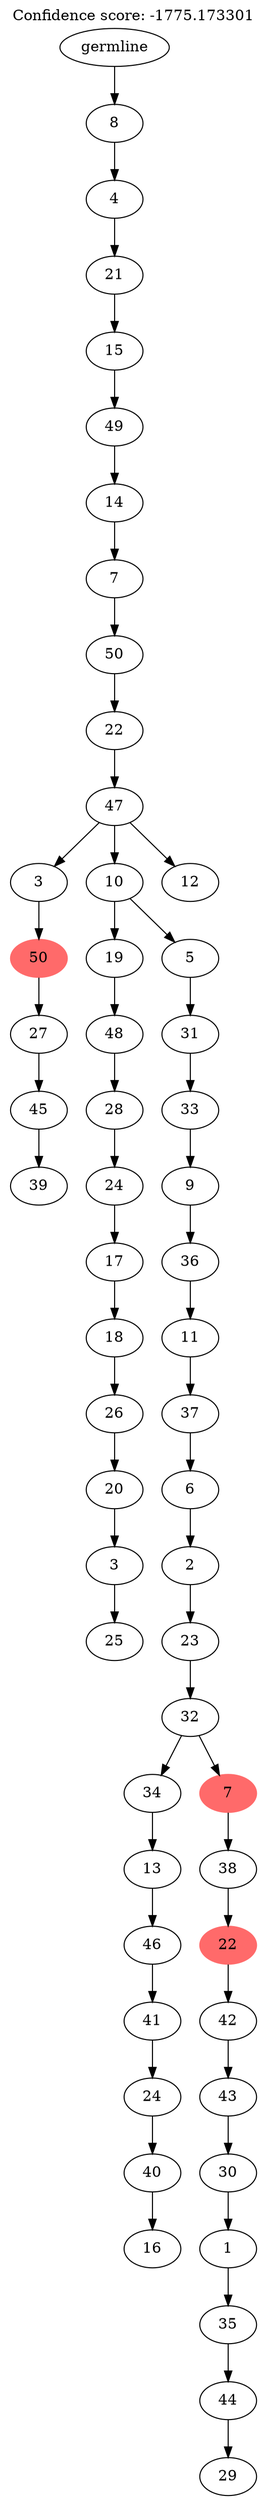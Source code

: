 digraph g {
	"54" -> "55";
	"55" [label="39"];
	"53" -> "54";
	"54" [label="45"];
	"52" -> "53";
	"53" [label="27"];
	"51" -> "52";
	"52" [color=indianred1, style=filled, label="50"];
	"48" -> "49";
	"49" [label="25"];
	"47" -> "48";
	"48" [label="3"];
	"46" -> "47";
	"47" [label="20"];
	"45" -> "46";
	"46" [label="26"];
	"44" -> "45";
	"45" [label="18"];
	"43" -> "44";
	"44" [label="17"];
	"42" -> "43";
	"43" [label="24"];
	"41" -> "42";
	"42" [label="28"];
	"40" -> "41";
	"41" [label="48"];
	"38" -> "39";
	"39" [label="16"];
	"37" -> "38";
	"38" [label="40"];
	"36" -> "37";
	"37" [label="24"];
	"35" -> "36";
	"36" [label="41"];
	"34" -> "35";
	"35" [label="46"];
	"33" -> "34";
	"34" [label="13"];
	"31" -> "32";
	"32" [label="29"];
	"30" -> "31";
	"31" [label="44"];
	"29" -> "30";
	"30" [label="35"];
	"28" -> "29";
	"29" [label="1"];
	"27" -> "28";
	"28" [label="30"];
	"26" -> "27";
	"27" [label="43"];
	"25" -> "26";
	"26" [label="42"];
	"24" -> "25";
	"25" [color=indianred1, style=filled, label="22"];
	"23" -> "24";
	"24" [label="38"];
	"22" -> "23";
	"23" [color=indianred1, style=filled, label="7"];
	"22" -> "33";
	"33" [label="34"];
	"21" -> "22";
	"22" [label="32"];
	"20" -> "21";
	"21" [label="23"];
	"19" -> "20";
	"20" [label="2"];
	"18" -> "19";
	"19" [label="6"];
	"17" -> "18";
	"18" [label="37"];
	"16" -> "17";
	"17" [label="11"];
	"15" -> "16";
	"16" [label="36"];
	"14" -> "15";
	"15" [label="9"];
	"13" -> "14";
	"14" [label="33"];
	"12" -> "13";
	"13" [label="31"];
	"11" -> "12";
	"12" [label="5"];
	"11" -> "40";
	"40" [label="19"];
	"10" -> "11";
	"11" [label="10"];
	"10" -> "50";
	"50" [label="12"];
	"10" -> "51";
	"51" [label="3"];
	"9" -> "10";
	"10" [label="47"];
	"8" -> "9";
	"9" [label="22"];
	"7" -> "8";
	"8" [label="50"];
	"6" -> "7";
	"7" [label="7"];
	"5" -> "6";
	"6" [label="14"];
	"4" -> "5";
	"5" [label="49"];
	"3" -> "4";
	"4" [label="15"];
	"2" -> "3";
	"3" [label="21"];
	"1" -> "2";
	"2" [label="4"];
	"0" -> "1";
	"1" [label="8"];
	"0" [label="germline"];
	labelloc="t";
	label="Confidence score: -1775.173301";
}
